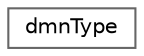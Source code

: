 digraph "Graphical Class Hierarchy"
{
 // LATEX_PDF_SIZE
  bgcolor="transparent";
  edge [fontname=Helvetica,fontsize=10,labelfontname=Helvetica,labelfontsize=10];
  node [fontname=Helvetica,fontsize=10,shape=box,height=0.2,width=0.4];
  rankdir="LR";
  Node0 [id="Node000000",label="dmnType",height=0.2,width=0.4,color="grey40", fillcolor="white", style="filled",URL="$classdmn_type.html",tooltip="Domain type is to keep track with element belong to which domain and also different physical quantiti..."];
}
